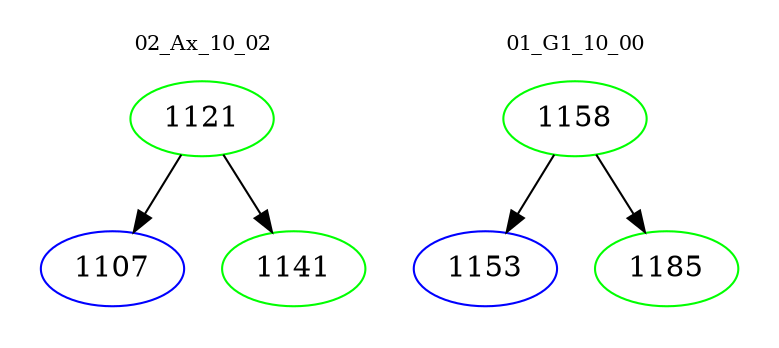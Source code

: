 digraph{
subgraph cluster_0 {
color = white
label = "02_Ax_10_02";
fontsize=10;
T0_1121 [label="1121", color="green"]
T0_1121 -> T0_1107 [color="black"]
T0_1107 [label="1107", color="blue"]
T0_1121 -> T0_1141 [color="black"]
T0_1141 [label="1141", color="green"]
}
subgraph cluster_1 {
color = white
label = "01_G1_10_00";
fontsize=10;
T1_1158 [label="1158", color="green"]
T1_1158 -> T1_1153 [color="black"]
T1_1153 [label="1153", color="blue"]
T1_1158 -> T1_1185 [color="black"]
T1_1185 [label="1185", color="green"]
}
}
